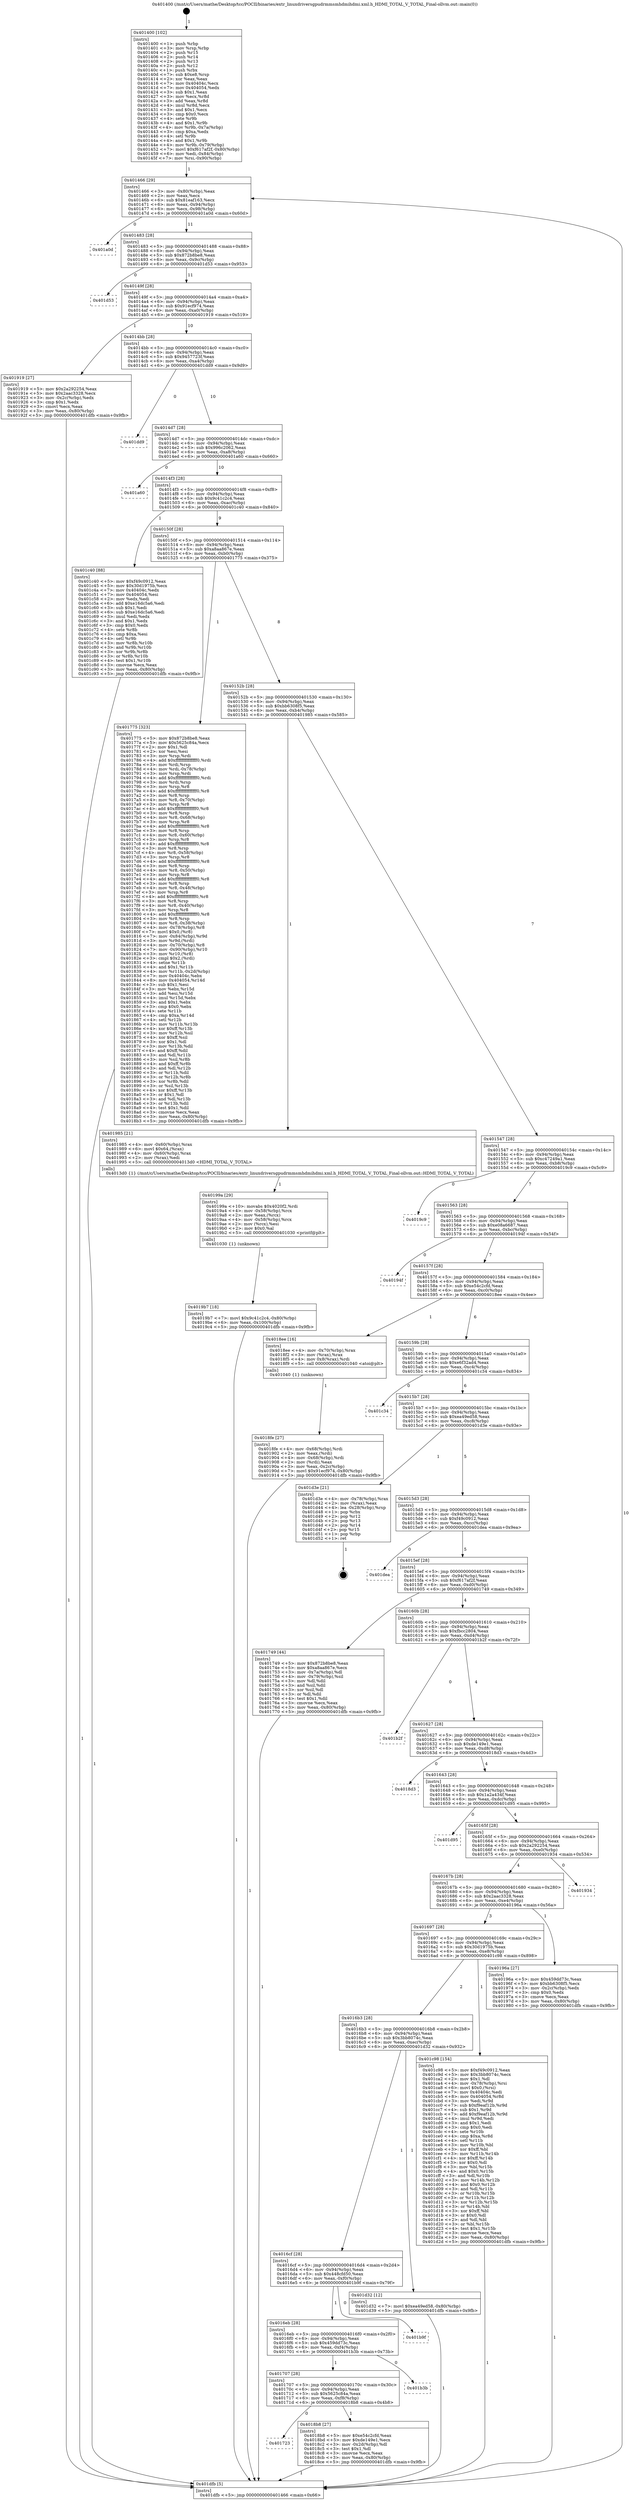 digraph "0x401400" {
  label = "0x401400 (/mnt/c/Users/mathe/Desktop/tcc/POCII/binaries/extr_linuxdriversgpudrmmsmhdmihdmi.xml.h_HDMI_TOTAL_V_TOTAL_Final-ollvm.out::main(0))"
  labelloc = "t"
  node[shape=record]

  Entry [label="",width=0.3,height=0.3,shape=circle,fillcolor=black,style=filled]
  "0x401466" [label="{
     0x401466 [29]\l
     | [instrs]\l
     &nbsp;&nbsp;0x401466 \<+3\>: mov -0x80(%rbp),%eax\l
     &nbsp;&nbsp;0x401469 \<+2\>: mov %eax,%ecx\l
     &nbsp;&nbsp;0x40146b \<+6\>: sub $0x81eaf163,%ecx\l
     &nbsp;&nbsp;0x401471 \<+6\>: mov %eax,-0x94(%rbp)\l
     &nbsp;&nbsp;0x401477 \<+6\>: mov %ecx,-0x98(%rbp)\l
     &nbsp;&nbsp;0x40147d \<+6\>: je 0000000000401a0d \<main+0x60d\>\l
  }"]
  "0x401a0d" [label="{
     0x401a0d\l
  }", style=dashed]
  "0x401483" [label="{
     0x401483 [28]\l
     | [instrs]\l
     &nbsp;&nbsp;0x401483 \<+5\>: jmp 0000000000401488 \<main+0x88\>\l
     &nbsp;&nbsp;0x401488 \<+6\>: mov -0x94(%rbp),%eax\l
     &nbsp;&nbsp;0x40148e \<+5\>: sub $0x872b8be8,%eax\l
     &nbsp;&nbsp;0x401493 \<+6\>: mov %eax,-0x9c(%rbp)\l
     &nbsp;&nbsp;0x401499 \<+6\>: je 0000000000401d53 \<main+0x953\>\l
  }"]
  Exit [label="",width=0.3,height=0.3,shape=circle,fillcolor=black,style=filled,peripheries=2]
  "0x401d53" [label="{
     0x401d53\l
  }", style=dashed]
  "0x40149f" [label="{
     0x40149f [28]\l
     | [instrs]\l
     &nbsp;&nbsp;0x40149f \<+5\>: jmp 00000000004014a4 \<main+0xa4\>\l
     &nbsp;&nbsp;0x4014a4 \<+6\>: mov -0x94(%rbp),%eax\l
     &nbsp;&nbsp;0x4014aa \<+5\>: sub $0x91ecf974,%eax\l
     &nbsp;&nbsp;0x4014af \<+6\>: mov %eax,-0xa0(%rbp)\l
     &nbsp;&nbsp;0x4014b5 \<+6\>: je 0000000000401919 \<main+0x519\>\l
  }"]
  "0x4019b7" [label="{
     0x4019b7 [18]\l
     | [instrs]\l
     &nbsp;&nbsp;0x4019b7 \<+7\>: movl $0x9c41c2c4,-0x80(%rbp)\l
     &nbsp;&nbsp;0x4019be \<+6\>: mov %eax,-0x100(%rbp)\l
     &nbsp;&nbsp;0x4019c4 \<+5\>: jmp 0000000000401dfb \<main+0x9fb\>\l
  }"]
  "0x401919" [label="{
     0x401919 [27]\l
     | [instrs]\l
     &nbsp;&nbsp;0x401919 \<+5\>: mov $0x2a292254,%eax\l
     &nbsp;&nbsp;0x40191e \<+5\>: mov $0x2aac3328,%ecx\l
     &nbsp;&nbsp;0x401923 \<+3\>: mov -0x2c(%rbp),%edx\l
     &nbsp;&nbsp;0x401926 \<+3\>: cmp $0x1,%edx\l
     &nbsp;&nbsp;0x401929 \<+3\>: cmovl %ecx,%eax\l
     &nbsp;&nbsp;0x40192c \<+3\>: mov %eax,-0x80(%rbp)\l
     &nbsp;&nbsp;0x40192f \<+5\>: jmp 0000000000401dfb \<main+0x9fb\>\l
  }"]
  "0x4014bb" [label="{
     0x4014bb [28]\l
     | [instrs]\l
     &nbsp;&nbsp;0x4014bb \<+5\>: jmp 00000000004014c0 \<main+0xc0\>\l
     &nbsp;&nbsp;0x4014c0 \<+6\>: mov -0x94(%rbp),%eax\l
     &nbsp;&nbsp;0x4014c6 \<+5\>: sub $0x9457723f,%eax\l
     &nbsp;&nbsp;0x4014cb \<+6\>: mov %eax,-0xa4(%rbp)\l
     &nbsp;&nbsp;0x4014d1 \<+6\>: je 0000000000401dd9 \<main+0x9d9\>\l
  }"]
  "0x40199a" [label="{
     0x40199a [29]\l
     | [instrs]\l
     &nbsp;&nbsp;0x40199a \<+10\>: movabs $0x4020f2,%rdi\l
     &nbsp;&nbsp;0x4019a4 \<+4\>: mov -0x58(%rbp),%rcx\l
     &nbsp;&nbsp;0x4019a8 \<+2\>: mov %eax,(%rcx)\l
     &nbsp;&nbsp;0x4019aa \<+4\>: mov -0x58(%rbp),%rcx\l
     &nbsp;&nbsp;0x4019ae \<+2\>: mov (%rcx),%esi\l
     &nbsp;&nbsp;0x4019b0 \<+2\>: mov $0x0,%al\l
     &nbsp;&nbsp;0x4019b2 \<+5\>: call 0000000000401030 \<printf@plt\>\l
     | [calls]\l
     &nbsp;&nbsp;0x401030 \{1\} (unknown)\l
  }"]
  "0x401dd9" [label="{
     0x401dd9\l
  }", style=dashed]
  "0x4014d7" [label="{
     0x4014d7 [28]\l
     | [instrs]\l
     &nbsp;&nbsp;0x4014d7 \<+5\>: jmp 00000000004014dc \<main+0xdc\>\l
     &nbsp;&nbsp;0x4014dc \<+6\>: mov -0x94(%rbp),%eax\l
     &nbsp;&nbsp;0x4014e2 \<+5\>: sub $0x996c2062,%eax\l
     &nbsp;&nbsp;0x4014e7 \<+6\>: mov %eax,-0xa8(%rbp)\l
     &nbsp;&nbsp;0x4014ed \<+6\>: je 0000000000401a60 \<main+0x660\>\l
  }"]
  "0x4018fe" [label="{
     0x4018fe [27]\l
     | [instrs]\l
     &nbsp;&nbsp;0x4018fe \<+4\>: mov -0x68(%rbp),%rdi\l
     &nbsp;&nbsp;0x401902 \<+2\>: mov %eax,(%rdi)\l
     &nbsp;&nbsp;0x401904 \<+4\>: mov -0x68(%rbp),%rdi\l
     &nbsp;&nbsp;0x401908 \<+2\>: mov (%rdi),%eax\l
     &nbsp;&nbsp;0x40190a \<+3\>: mov %eax,-0x2c(%rbp)\l
     &nbsp;&nbsp;0x40190d \<+7\>: movl $0x91ecf974,-0x80(%rbp)\l
     &nbsp;&nbsp;0x401914 \<+5\>: jmp 0000000000401dfb \<main+0x9fb\>\l
  }"]
  "0x401a60" [label="{
     0x401a60\l
  }", style=dashed]
  "0x4014f3" [label="{
     0x4014f3 [28]\l
     | [instrs]\l
     &nbsp;&nbsp;0x4014f3 \<+5\>: jmp 00000000004014f8 \<main+0xf8\>\l
     &nbsp;&nbsp;0x4014f8 \<+6\>: mov -0x94(%rbp),%eax\l
     &nbsp;&nbsp;0x4014fe \<+5\>: sub $0x9c41c2c4,%eax\l
     &nbsp;&nbsp;0x401503 \<+6\>: mov %eax,-0xac(%rbp)\l
     &nbsp;&nbsp;0x401509 \<+6\>: je 0000000000401c40 \<main+0x840\>\l
  }"]
  "0x401723" [label="{
     0x401723\l
  }", style=dashed]
  "0x401c40" [label="{
     0x401c40 [88]\l
     | [instrs]\l
     &nbsp;&nbsp;0x401c40 \<+5\>: mov $0xf49c0912,%eax\l
     &nbsp;&nbsp;0x401c45 \<+5\>: mov $0x30d1975b,%ecx\l
     &nbsp;&nbsp;0x401c4a \<+7\>: mov 0x40404c,%edx\l
     &nbsp;&nbsp;0x401c51 \<+7\>: mov 0x404054,%esi\l
     &nbsp;&nbsp;0x401c58 \<+2\>: mov %edx,%edi\l
     &nbsp;&nbsp;0x401c5a \<+6\>: add $0xe16dc5a6,%edi\l
     &nbsp;&nbsp;0x401c60 \<+3\>: sub $0x1,%edi\l
     &nbsp;&nbsp;0x401c63 \<+6\>: sub $0xe16dc5a6,%edi\l
     &nbsp;&nbsp;0x401c69 \<+3\>: imul %edi,%edx\l
     &nbsp;&nbsp;0x401c6c \<+3\>: and $0x1,%edx\l
     &nbsp;&nbsp;0x401c6f \<+3\>: cmp $0x0,%edx\l
     &nbsp;&nbsp;0x401c72 \<+4\>: sete %r8b\l
     &nbsp;&nbsp;0x401c76 \<+3\>: cmp $0xa,%esi\l
     &nbsp;&nbsp;0x401c79 \<+4\>: setl %r9b\l
     &nbsp;&nbsp;0x401c7d \<+3\>: mov %r8b,%r10b\l
     &nbsp;&nbsp;0x401c80 \<+3\>: and %r9b,%r10b\l
     &nbsp;&nbsp;0x401c83 \<+3\>: xor %r9b,%r8b\l
     &nbsp;&nbsp;0x401c86 \<+3\>: or %r8b,%r10b\l
     &nbsp;&nbsp;0x401c89 \<+4\>: test $0x1,%r10b\l
     &nbsp;&nbsp;0x401c8d \<+3\>: cmovne %ecx,%eax\l
     &nbsp;&nbsp;0x401c90 \<+3\>: mov %eax,-0x80(%rbp)\l
     &nbsp;&nbsp;0x401c93 \<+5\>: jmp 0000000000401dfb \<main+0x9fb\>\l
  }"]
  "0x40150f" [label="{
     0x40150f [28]\l
     | [instrs]\l
     &nbsp;&nbsp;0x40150f \<+5\>: jmp 0000000000401514 \<main+0x114\>\l
     &nbsp;&nbsp;0x401514 \<+6\>: mov -0x94(%rbp),%eax\l
     &nbsp;&nbsp;0x40151a \<+5\>: sub $0xa8aa867e,%eax\l
     &nbsp;&nbsp;0x40151f \<+6\>: mov %eax,-0xb0(%rbp)\l
     &nbsp;&nbsp;0x401525 \<+6\>: je 0000000000401775 \<main+0x375\>\l
  }"]
  "0x4018b8" [label="{
     0x4018b8 [27]\l
     | [instrs]\l
     &nbsp;&nbsp;0x4018b8 \<+5\>: mov $0xe54c2cfd,%eax\l
     &nbsp;&nbsp;0x4018bd \<+5\>: mov $0xde149e1,%ecx\l
     &nbsp;&nbsp;0x4018c2 \<+3\>: mov -0x2d(%rbp),%dl\l
     &nbsp;&nbsp;0x4018c5 \<+3\>: test $0x1,%dl\l
     &nbsp;&nbsp;0x4018c8 \<+3\>: cmovne %ecx,%eax\l
     &nbsp;&nbsp;0x4018cb \<+3\>: mov %eax,-0x80(%rbp)\l
     &nbsp;&nbsp;0x4018ce \<+5\>: jmp 0000000000401dfb \<main+0x9fb\>\l
  }"]
  "0x401775" [label="{
     0x401775 [323]\l
     | [instrs]\l
     &nbsp;&nbsp;0x401775 \<+5\>: mov $0x872b8be8,%eax\l
     &nbsp;&nbsp;0x40177a \<+5\>: mov $0x5625c84a,%ecx\l
     &nbsp;&nbsp;0x40177f \<+2\>: mov $0x1,%dl\l
     &nbsp;&nbsp;0x401781 \<+2\>: xor %esi,%esi\l
     &nbsp;&nbsp;0x401783 \<+3\>: mov %rsp,%rdi\l
     &nbsp;&nbsp;0x401786 \<+4\>: add $0xfffffffffffffff0,%rdi\l
     &nbsp;&nbsp;0x40178a \<+3\>: mov %rdi,%rsp\l
     &nbsp;&nbsp;0x40178d \<+4\>: mov %rdi,-0x78(%rbp)\l
     &nbsp;&nbsp;0x401791 \<+3\>: mov %rsp,%rdi\l
     &nbsp;&nbsp;0x401794 \<+4\>: add $0xfffffffffffffff0,%rdi\l
     &nbsp;&nbsp;0x401798 \<+3\>: mov %rdi,%rsp\l
     &nbsp;&nbsp;0x40179b \<+3\>: mov %rsp,%r8\l
     &nbsp;&nbsp;0x40179e \<+4\>: add $0xfffffffffffffff0,%r8\l
     &nbsp;&nbsp;0x4017a2 \<+3\>: mov %r8,%rsp\l
     &nbsp;&nbsp;0x4017a5 \<+4\>: mov %r8,-0x70(%rbp)\l
     &nbsp;&nbsp;0x4017a9 \<+3\>: mov %rsp,%r8\l
     &nbsp;&nbsp;0x4017ac \<+4\>: add $0xfffffffffffffff0,%r8\l
     &nbsp;&nbsp;0x4017b0 \<+3\>: mov %r8,%rsp\l
     &nbsp;&nbsp;0x4017b3 \<+4\>: mov %r8,-0x68(%rbp)\l
     &nbsp;&nbsp;0x4017b7 \<+3\>: mov %rsp,%r8\l
     &nbsp;&nbsp;0x4017ba \<+4\>: add $0xfffffffffffffff0,%r8\l
     &nbsp;&nbsp;0x4017be \<+3\>: mov %r8,%rsp\l
     &nbsp;&nbsp;0x4017c1 \<+4\>: mov %r8,-0x60(%rbp)\l
     &nbsp;&nbsp;0x4017c5 \<+3\>: mov %rsp,%r8\l
     &nbsp;&nbsp;0x4017c8 \<+4\>: add $0xfffffffffffffff0,%r8\l
     &nbsp;&nbsp;0x4017cc \<+3\>: mov %r8,%rsp\l
     &nbsp;&nbsp;0x4017cf \<+4\>: mov %r8,-0x58(%rbp)\l
     &nbsp;&nbsp;0x4017d3 \<+3\>: mov %rsp,%r8\l
     &nbsp;&nbsp;0x4017d6 \<+4\>: add $0xfffffffffffffff0,%r8\l
     &nbsp;&nbsp;0x4017da \<+3\>: mov %r8,%rsp\l
     &nbsp;&nbsp;0x4017dd \<+4\>: mov %r8,-0x50(%rbp)\l
     &nbsp;&nbsp;0x4017e1 \<+3\>: mov %rsp,%r8\l
     &nbsp;&nbsp;0x4017e4 \<+4\>: add $0xfffffffffffffff0,%r8\l
     &nbsp;&nbsp;0x4017e8 \<+3\>: mov %r8,%rsp\l
     &nbsp;&nbsp;0x4017eb \<+4\>: mov %r8,-0x48(%rbp)\l
     &nbsp;&nbsp;0x4017ef \<+3\>: mov %rsp,%r8\l
     &nbsp;&nbsp;0x4017f2 \<+4\>: add $0xfffffffffffffff0,%r8\l
     &nbsp;&nbsp;0x4017f6 \<+3\>: mov %r8,%rsp\l
     &nbsp;&nbsp;0x4017f9 \<+4\>: mov %r8,-0x40(%rbp)\l
     &nbsp;&nbsp;0x4017fd \<+3\>: mov %rsp,%r8\l
     &nbsp;&nbsp;0x401800 \<+4\>: add $0xfffffffffffffff0,%r8\l
     &nbsp;&nbsp;0x401804 \<+3\>: mov %r8,%rsp\l
     &nbsp;&nbsp;0x401807 \<+4\>: mov %r8,-0x38(%rbp)\l
     &nbsp;&nbsp;0x40180b \<+4\>: mov -0x78(%rbp),%r8\l
     &nbsp;&nbsp;0x40180f \<+7\>: movl $0x0,(%r8)\l
     &nbsp;&nbsp;0x401816 \<+7\>: mov -0x84(%rbp),%r9d\l
     &nbsp;&nbsp;0x40181d \<+3\>: mov %r9d,(%rdi)\l
     &nbsp;&nbsp;0x401820 \<+4\>: mov -0x70(%rbp),%r8\l
     &nbsp;&nbsp;0x401824 \<+7\>: mov -0x90(%rbp),%r10\l
     &nbsp;&nbsp;0x40182b \<+3\>: mov %r10,(%r8)\l
     &nbsp;&nbsp;0x40182e \<+3\>: cmpl $0x2,(%rdi)\l
     &nbsp;&nbsp;0x401831 \<+4\>: setne %r11b\l
     &nbsp;&nbsp;0x401835 \<+4\>: and $0x1,%r11b\l
     &nbsp;&nbsp;0x401839 \<+4\>: mov %r11b,-0x2d(%rbp)\l
     &nbsp;&nbsp;0x40183d \<+7\>: mov 0x40404c,%ebx\l
     &nbsp;&nbsp;0x401844 \<+8\>: mov 0x404054,%r14d\l
     &nbsp;&nbsp;0x40184c \<+3\>: sub $0x1,%esi\l
     &nbsp;&nbsp;0x40184f \<+3\>: mov %ebx,%r15d\l
     &nbsp;&nbsp;0x401852 \<+3\>: add %esi,%r15d\l
     &nbsp;&nbsp;0x401855 \<+4\>: imul %r15d,%ebx\l
     &nbsp;&nbsp;0x401859 \<+3\>: and $0x1,%ebx\l
     &nbsp;&nbsp;0x40185c \<+3\>: cmp $0x0,%ebx\l
     &nbsp;&nbsp;0x40185f \<+4\>: sete %r11b\l
     &nbsp;&nbsp;0x401863 \<+4\>: cmp $0xa,%r14d\l
     &nbsp;&nbsp;0x401867 \<+4\>: setl %r12b\l
     &nbsp;&nbsp;0x40186b \<+3\>: mov %r11b,%r13b\l
     &nbsp;&nbsp;0x40186e \<+4\>: xor $0xff,%r13b\l
     &nbsp;&nbsp;0x401872 \<+3\>: mov %r12b,%sil\l
     &nbsp;&nbsp;0x401875 \<+4\>: xor $0xff,%sil\l
     &nbsp;&nbsp;0x401879 \<+3\>: xor $0x1,%dl\l
     &nbsp;&nbsp;0x40187c \<+3\>: mov %r13b,%dil\l
     &nbsp;&nbsp;0x40187f \<+4\>: and $0xff,%dil\l
     &nbsp;&nbsp;0x401883 \<+3\>: and %dl,%r11b\l
     &nbsp;&nbsp;0x401886 \<+3\>: mov %sil,%r8b\l
     &nbsp;&nbsp;0x401889 \<+4\>: and $0xff,%r8b\l
     &nbsp;&nbsp;0x40188d \<+3\>: and %dl,%r12b\l
     &nbsp;&nbsp;0x401890 \<+3\>: or %r11b,%dil\l
     &nbsp;&nbsp;0x401893 \<+3\>: or %r12b,%r8b\l
     &nbsp;&nbsp;0x401896 \<+3\>: xor %r8b,%dil\l
     &nbsp;&nbsp;0x401899 \<+3\>: or %sil,%r13b\l
     &nbsp;&nbsp;0x40189c \<+4\>: xor $0xff,%r13b\l
     &nbsp;&nbsp;0x4018a0 \<+3\>: or $0x1,%dl\l
     &nbsp;&nbsp;0x4018a3 \<+3\>: and %dl,%r13b\l
     &nbsp;&nbsp;0x4018a6 \<+3\>: or %r13b,%dil\l
     &nbsp;&nbsp;0x4018a9 \<+4\>: test $0x1,%dil\l
     &nbsp;&nbsp;0x4018ad \<+3\>: cmovne %ecx,%eax\l
     &nbsp;&nbsp;0x4018b0 \<+3\>: mov %eax,-0x80(%rbp)\l
     &nbsp;&nbsp;0x4018b3 \<+5\>: jmp 0000000000401dfb \<main+0x9fb\>\l
  }"]
  "0x40152b" [label="{
     0x40152b [28]\l
     | [instrs]\l
     &nbsp;&nbsp;0x40152b \<+5\>: jmp 0000000000401530 \<main+0x130\>\l
     &nbsp;&nbsp;0x401530 \<+6\>: mov -0x94(%rbp),%eax\l
     &nbsp;&nbsp;0x401536 \<+5\>: sub $0xbb6308f5,%eax\l
     &nbsp;&nbsp;0x40153b \<+6\>: mov %eax,-0xb4(%rbp)\l
     &nbsp;&nbsp;0x401541 \<+6\>: je 0000000000401985 \<main+0x585\>\l
  }"]
  "0x401707" [label="{
     0x401707 [28]\l
     | [instrs]\l
     &nbsp;&nbsp;0x401707 \<+5\>: jmp 000000000040170c \<main+0x30c\>\l
     &nbsp;&nbsp;0x40170c \<+6\>: mov -0x94(%rbp),%eax\l
     &nbsp;&nbsp;0x401712 \<+5\>: sub $0x5625c84a,%eax\l
     &nbsp;&nbsp;0x401717 \<+6\>: mov %eax,-0xf8(%rbp)\l
     &nbsp;&nbsp;0x40171d \<+6\>: je 00000000004018b8 \<main+0x4b8\>\l
  }"]
  "0x401985" [label="{
     0x401985 [21]\l
     | [instrs]\l
     &nbsp;&nbsp;0x401985 \<+4\>: mov -0x60(%rbp),%rax\l
     &nbsp;&nbsp;0x401989 \<+6\>: movl $0x64,(%rax)\l
     &nbsp;&nbsp;0x40198f \<+4\>: mov -0x60(%rbp),%rax\l
     &nbsp;&nbsp;0x401993 \<+2\>: mov (%rax),%edi\l
     &nbsp;&nbsp;0x401995 \<+5\>: call 00000000004013d0 \<HDMI_TOTAL_V_TOTAL\>\l
     | [calls]\l
     &nbsp;&nbsp;0x4013d0 \{1\} (/mnt/c/Users/mathe/Desktop/tcc/POCII/binaries/extr_linuxdriversgpudrmmsmhdmihdmi.xml.h_HDMI_TOTAL_V_TOTAL_Final-ollvm.out::HDMI_TOTAL_V_TOTAL)\l
  }"]
  "0x401547" [label="{
     0x401547 [28]\l
     | [instrs]\l
     &nbsp;&nbsp;0x401547 \<+5\>: jmp 000000000040154c \<main+0x14c\>\l
     &nbsp;&nbsp;0x40154c \<+6\>: mov -0x94(%rbp),%eax\l
     &nbsp;&nbsp;0x401552 \<+5\>: sub $0xc47249a1,%eax\l
     &nbsp;&nbsp;0x401557 \<+6\>: mov %eax,-0xb8(%rbp)\l
     &nbsp;&nbsp;0x40155d \<+6\>: je 00000000004019c9 \<main+0x5c9\>\l
  }"]
  "0x401b3b" [label="{
     0x401b3b\l
  }", style=dashed]
  "0x4019c9" [label="{
     0x4019c9\l
  }", style=dashed]
  "0x401563" [label="{
     0x401563 [28]\l
     | [instrs]\l
     &nbsp;&nbsp;0x401563 \<+5\>: jmp 0000000000401568 \<main+0x168\>\l
     &nbsp;&nbsp;0x401568 \<+6\>: mov -0x94(%rbp),%eax\l
     &nbsp;&nbsp;0x40156e \<+5\>: sub $0xe08a6687,%eax\l
     &nbsp;&nbsp;0x401573 \<+6\>: mov %eax,-0xbc(%rbp)\l
     &nbsp;&nbsp;0x401579 \<+6\>: je 000000000040194f \<main+0x54f\>\l
  }"]
  "0x4016eb" [label="{
     0x4016eb [28]\l
     | [instrs]\l
     &nbsp;&nbsp;0x4016eb \<+5\>: jmp 00000000004016f0 \<main+0x2f0\>\l
     &nbsp;&nbsp;0x4016f0 \<+6\>: mov -0x94(%rbp),%eax\l
     &nbsp;&nbsp;0x4016f6 \<+5\>: sub $0x459dd73c,%eax\l
     &nbsp;&nbsp;0x4016fb \<+6\>: mov %eax,-0xf4(%rbp)\l
     &nbsp;&nbsp;0x401701 \<+6\>: je 0000000000401b3b \<main+0x73b\>\l
  }"]
  "0x40194f" [label="{
     0x40194f\l
  }", style=dashed]
  "0x40157f" [label="{
     0x40157f [28]\l
     | [instrs]\l
     &nbsp;&nbsp;0x40157f \<+5\>: jmp 0000000000401584 \<main+0x184\>\l
     &nbsp;&nbsp;0x401584 \<+6\>: mov -0x94(%rbp),%eax\l
     &nbsp;&nbsp;0x40158a \<+5\>: sub $0xe54c2cfd,%eax\l
     &nbsp;&nbsp;0x40158f \<+6\>: mov %eax,-0xc0(%rbp)\l
     &nbsp;&nbsp;0x401595 \<+6\>: je 00000000004018ee \<main+0x4ee\>\l
  }"]
  "0x401b9f" [label="{
     0x401b9f\l
  }", style=dashed]
  "0x4018ee" [label="{
     0x4018ee [16]\l
     | [instrs]\l
     &nbsp;&nbsp;0x4018ee \<+4\>: mov -0x70(%rbp),%rax\l
     &nbsp;&nbsp;0x4018f2 \<+3\>: mov (%rax),%rax\l
     &nbsp;&nbsp;0x4018f5 \<+4\>: mov 0x8(%rax),%rdi\l
     &nbsp;&nbsp;0x4018f9 \<+5\>: call 0000000000401040 \<atoi@plt\>\l
     | [calls]\l
     &nbsp;&nbsp;0x401040 \{1\} (unknown)\l
  }"]
  "0x40159b" [label="{
     0x40159b [28]\l
     | [instrs]\l
     &nbsp;&nbsp;0x40159b \<+5\>: jmp 00000000004015a0 \<main+0x1a0\>\l
     &nbsp;&nbsp;0x4015a0 \<+6\>: mov -0x94(%rbp),%eax\l
     &nbsp;&nbsp;0x4015a6 \<+5\>: sub $0xe6f32ad4,%eax\l
     &nbsp;&nbsp;0x4015ab \<+6\>: mov %eax,-0xc4(%rbp)\l
     &nbsp;&nbsp;0x4015b1 \<+6\>: je 0000000000401c34 \<main+0x834\>\l
  }"]
  "0x4016cf" [label="{
     0x4016cf [28]\l
     | [instrs]\l
     &nbsp;&nbsp;0x4016cf \<+5\>: jmp 00000000004016d4 \<main+0x2d4\>\l
     &nbsp;&nbsp;0x4016d4 \<+6\>: mov -0x94(%rbp),%eax\l
     &nbsp;&nbsp;0x4016da \<+5\>: sub $0x448cfd50,%eax\l
     &nbsp;&nbsp;0x4016df \<+6\>: mov %eax,-0xf0(%rbp)\l
     &nbsp;&nbsp;0x4016e5 \<+6\>: je 0000000000401b9f \<main+0x79f\>\l
  }"]
  "0x401c34" [label="{
     0x401c34\l
  }", style=dashed]
  "0x4015b7" [label="{
     0x4015b7 [28]\l
     | [instrs]\l
     &nbsp;&nbsp;0x4015b7 \<+5\>: jmp 00000000004015bc \<main+0x1bc\>\l
     &nbsp;&nbsp;0x4015bc \<+6\>: mov -0x94(%rbp),%eax\l
     &nbsp;&nbsp;0x4015c2 \<+5\>: sub $0xea49ed58,%eax\l
     &nbsp;&nbsp;0x4015c7 \<+6\>: mov %eax,-0xc8(%rbp)\l
     &nbsp;&nbsp;0x4015cd \<+6\>: je 0000000000401d3e \<main+0x93e\>\l
  }"]
  "0x401d32" [label="{
     0x401d32 [12]\l
     | [instrs]\l
     &nbsp;&nbsp;0x401d32 \<+7\>: movl $0xea49ed58,-0x80(%rbp)\l
     &nbsp;&nbsp;0x401d39 \<+5\>: jmp 0000000000401dfb \<main+0x9fb\>\l
  }"]
  "0x401d3e" [label="{
     0x401d3e [21]\l
     | [instrs]\l
     &nbsp;&nbsp;0x401d3e \<+4\>: mov -0x78(%rbp),%rax\l
     &nbsp;&nbsp;0x401d42 \<+2\>: mov (%rax),%eax\l
     &nbsp;&nbsp;0x401d44 \<+4\>: lea -0x28(%rbp),%rsp\l
     &nbsp;&nbsp;0x401d48 \<+1\>: pop %rbx\l
     &nbsp;&nbsp;0x401d49 \<+2\>: pop %r12\l
     &nbsp;&nbsp;0x401d4b \<+2\>: pop %r13\l
     &nbsp;&nbsp;0x401d4d \<+2\>: pop %r14\l
     &nbsp;&nbsp;0x401d4f \<+2\>: pop %r15\l
     &nbsp;&nbsp;0x401d51 \<+1\>: pop %rbp\l
     &nbsp;&nbsp;0x401d52 \<+1\>: ret\l
  }"]
  "0x4015d3" [label="{
     0x4015d3 [28]\l
     | [instrs]\l
     &nbsp;&nbsp;0x4015d3 \<+5\>: jmp 00000000004015d8 \<main+0x1d8\>\l
     &nbsp;&nbsp;0x4015d8 \<+6\>: mov -0x94(%rbp),%eax\l
     &nbsp;&nbsp;0x4015de \<+5\>: sub $0xf49c0912,%eax\l
     &nbsp;&nbsp;0x4015e3 \<+6\>: mov %eax,-0xcc(%rbp)\l
     &nbsp;&nbsp;0x4015e9 \<+6\>: je 0000000000401dea \<main+0x9ea\>\l
  }"]
  "0x4016b3" [label="{
     0x4016b3 [28]\l
     | [instrs]\l
     &nbsp;&nbsp;0x4016b3 \<+5\>: jmp 00000000004016b8 \<main+0x2b8\>\l
     &nbsp;&nbsp;0x4016b8 \<+6\>: mov -0x94(%rbp),%eax\l
     &nbsp;&nbsp;0x4016be \<+5\>: sub $0x3bb8074c,%eax\l
     &nbsp;&nbsp;0x4016c3 \<+6\>: mov %eax,-0xec(%rbp)\l
     &nbsp;&nbsp;0x4016c9 \<+6\>: je 0000000000401d32 \<main+0x932\>\l
  }"]
  "0x401dea" [label="{
     0x401dea\l
  }", style=dashed]
  "0x4015ef" [label="{
     0x4015ef [28]\l
     | [instrs]\l
     &nbsp;&nbsp;0x4015ef \<+5\>: jmp 00000000004015f4 \<main+0x1f4\>\l
     &nbsp;&nbsp;0x4015f4 \<+6\>: mov -0x94(%rbp),%eax\l
     &nbsp;&nbsp;0x4015fa \<+5\>: sub $0xf617af2f,%eax\l
     &nbsp;&nbsp;0x4015ff \<+6\>: mov %eax,-0xd0(%rbp)\l
     &nbsp;&nbsp;0x401605 \<+6\>: je 0000000000401749 \<main+0x349\>\l
  }"]
  "0x401c98" [label="{
     0x401c98 [154]\l
     | [instrs]\l
     &nbsp;&nbsp;0x401c98 \<+5\>: mov $0xf49c0912,%eax\l
     &nbsp;&nbsp;0x401c9d \<+5\>: mov $0x3bb8074c,%ecx\l
     &nbsp;&nbsp;0x401ca2 \<+2\>: mov $0x1,%dl\l
     &nbsp;&nbsp;0x401ca4 \<+4\>: mov -0x78(%rbp),%rsi\l
     &nbsp;&nbsp;0x401ca8 \<+6\>: movl $0x0,(%rsi)\l
     &nbsp;&nbsp;0x401cae \<+7\>: mov 0x40404c,%edi\l
     &nbsp;&nbsp;0x401cb5 \<+8\>: mov 0x404054,%r8d\l
     &nbsp;&nbsp;0x401cbd \<+3\>: mov %edi,%r9d\l
     &nbsp;&nbsp;0x401cc0 \<+7\>: sub $0xf9eaf12b,%r9d\l
     &nbsp;&nbsp;0x401cc7 \<+4\>: sub $0x1,%r9d\l
     &nbsp;&nbsp;0x401ccb \<+7\>: add $0xf9eaf12b,%r9d\l
     &nbsp;&nbsp;0x401cd2 \<+4\>: imul %r9d,%edi\l
     &nbsp;&nbsp;0x401cd6 \<+3\>: and $0x1,%edi\l
     &nbsp;&nbsp;0x401cd9 \<+3\>: cmp $0x0,%edi\l
     &nbsp;&nbsp;0x401cdc \<+4\>: sete %r10b\l
     &nbsp;&nbsp;0x401ce0 \<+4\>: cmp $0xa,%r8d\l
     &nbsp;&nbsp;0x401ce4 \<+4\>: setl %r11b\l
     &nbsp;&nbsp;0x401ce8 \<+3\>: mov %r10b,%bl\l
     &nbsp;&nbsp;0x401ceb \<+3\>: xor $0xff,%bl\l
     &nbsp;&nbsp;0x401cee \<+3\>: mov %r11b,%r14b\l
     &nbsp;&nbsp;0x401cf1 \<+4\>: xor $0xff,%r14b\l
     &nbsp;&nbsp;0x401cf5 \<+3\>: xor $0x0,%dl\l
     &nbsp;&nbsp;0x401cf8 \<+3\>: mov %bl,%r15b\l
     &nbsp;&nbsp;0x401cfb \<+4\>: and $0x0,%r15b\l
     &nbsp;&nbsp;0x401cff \<+3\>: and %dl,%r10b\l
     &nbsp;&nbsp;0x401d02 \<+3\>: mov %r14b,%r12b\l
     &nbsp;&nbsp;0x401d05 \<+4\>: and $0x0,%r12b\l
     &nbsp;&nbsp;0x401d09 \<+3\>: and %dl,%r11b\l
     &nbsp;&nbsp;0x401d0c \<+3\>: or %r10b,%r15b\l
     &nbsp;&nbsp;0x401d0f \<+3\>: or %r11b,%r12b\l
     &nbsp;&nbsp;0x401d12 \<+3\>: xor %r12b,%r15b\l
     &nbsp;&nbsp;0x401d15 \<+3\>: or %r14b,%bl\l
     &nbsp;&nbsp;0x401d18 \<+3\>: xor $0xff,%bl\l
     &nbsp;&nbsp;0x401d1b \<+3\>: or $0x0,%dl\l
     &nbsp;&nbsp;0x401d1e \<+2\>: and %dl,%bl\l
     &nbsp;&nbsp;0x401d20 \<+3\>: or %bl,%r15b\l
     &nbsp;&nbsp;0x401d23 \<+4\>: test $0x1,%r15b\l
     &nbsp;&nbsp;0x401d27 \<+3\>: cmovne %ecx,%eax\l
     &nbsp;&nbsp;0x401d2a \<+3\>: mov %eax,-0x80(%rbp)\l
     &nbsp;&nbsp;0x401d2d \<+5\>: jmp 0000000000401dfb \<main+0x9fb\>\l
  }"]
  "0x401749" [label="{
     0x401749 [44]\l
     | [instrs]\l
     &nbsp;&nbsp;0x401749 \<+5\>: mov $0x872b8be8,%eax\l
     &nbsp;&nbsp;0x40174e \<+5\>: mov $0xa8aa867e,%ecx\l
     &nbsp;&nbsp;0x401753 \<+3\>: mov -0x7a(%rbp),%dl\l
     &nbsp;&nbsp;0x401756 \<+4\>: mov -0x79(%rbp),%sil\l
     &nbsp;&nbsp;0x40175a \<+3\>: mov %dl,%dil\l
     &nbsp;&nbsp;0x40175d \<+3\>: and %sil,%dil\l
     &nbsp;&nbsp;0x401760 \<+3\>: xor %sil,%dl\l
     &nbsp;&nbsp;0x401763 \<+3\>: or %dl,%dil\l
     &nbsp;&nbsp;0x401766 \<+4\>: test $0x1,%dil\l
     &nbsp;&nbsp;0x40176a \<+3\>: cmovne %ecx,%eax\l
     &nbsp;&nbsp;0x40176d \<+3\>: mov %eax,-0x80(%rbp)\l
     &nbsp;&nbsp;0x401770 \<+5\>: jmp 0000000000401dfb \<main+0x9fb\>\l
  }"]
  "0x40160b" [label="{
     0x40160b [28]\l
     | [instrs]\l
     &nbsp;&nbsp;0x40160b \<+5\>: jmp 0000000000401610 \<main+0x210\>\l
     &nbsp;&nbsp;0x401610 \<+6\>: mov -0x94(%rbp),%eax\l
     &nbsp;&nbsp;0x401616 \<+5\>: sub $0xfbcc2804,%eax\l
     &nbsp;&nbsp;0x40161b \<+6\>: mov %eax,-0xd4(%rbp)\l
     &nbsp;&nbsp;0x401621 \<+6\>: je 0000000000401b2f \<main+0x72f\>\l
  }"]
  "0x401dfb" [label="{
     0x401dfb [5]\l
     | [instrs]\l
     &nbsp;&nbsp;0x401dfb \<+5\>: jmp 0000000000401466 \<main+0x66\>\l
  }"]
  "0x401400" [label="{
     0x401400 [102]\l
     | [instrs]\l
     &nbsp;&nbsp;0x401400 \<+1\>: push %rbp\l
     &nbsp;&nbsp;0x401401 \<+3\>: mov %rsp,%rbp\l
     &nbsp;&nbsp;0x401404 \<+2\>: push %r15\l
     &nbsp;&nbsp;0x401406 \<+2\>: push %r14\l
     &nbsp;&nbsp;0x401408 \<+2\>: push %r13\l
     &nbsp;&nbsp;0x40140a \<+2\>: push %r12\l
     &nbsp;&nbsp;0x40140c \<+1\>: push %rbx\l
     &nbsp;&nbsp;0x40140d \<+7\>: sub $0xe8,%rsp\l
     &nbsp;&nbsp;0x401414 \<+2\>: xor %eax,%eax\l
     &nbsp;&nbsp;0x401416 \<+7\>: mov 0x40404c,%ecx\l
     &nbsp;&nbsp;0x40141d \<+7\>: mov 0x404054,%edx\l
     &nbsp;&nbsp;0x401424 \<+3\>: sub $0x1,%eax\l
     &nbsp;&nbsp;0x401427 \<+3\>: mov %ecx,%r8d\l
     &nbsp;&nbsp;0x40142a \<+3\>: add %eax,%r8d\l
     &nbsp;&nbsp;0x40142d \<+4\>: imul %r8d,%ecx\l
     &nbsp;&nbsp;0x401431 \<+3\>: and $0x1,%ecx\l
     &nbsp;&nbsp;0x401434 \<+3\>: cmp $0x0,%ecx\l
     &nbsp;&nbsp;0x401437 \<+4\>: sete %r9b\l
     &nbsp;&nbsp;0x40143b \<+4\>: and $0x1,%r9b\l
     &nbsp;&nbsp;0x40143f \<+4\>: mov %r9b,-0x7a(%rbp)\l
     &nbsp;&nbsp;0x401443 \<+3\>: cmp $0xa,%edx\l
     &nbsp;&nbsp;0x401446 \<+4\>: setl %r9b\l
     &nbsp;&nbsp;0x40144a \<+4\>: and $0x1,%r9b\l
     &nbsp;&nbsp;0x40144e \<+4\>: mov %r9b,-0x79(%rbp)\l
     &nbsp;&nbsp;0x401452 \<+7\>: movl $0xf617af2f,-0x80(%rbp)\l
     &nbsp;&nbsp;0x401459 \<+6\>: mov %edi,-0x84(%rbp)\l
     &nbsp;&nbsp;0x40145f \<+7\>: mov %rsi,-0x90(%rbp)\l
  }"]
  "0x401697" [label="{
     0x401697 [28]\l
     | [instrs]\l
     &nbsp;&nbsp;0x401697 \<+5\>: jmp 000000000040169c \<main+0x29c\>\l
     &nbsp;&nbsp;0x40169c \<+6\>: mov -0x94(%rbp),%eax\l
     &nbsp;&nbsp;0x4016a2 \<+5\>: sub $0x30d1975b,%eax\l
     &nbsp;&nbsp;0x4016a7 \<+6\>: mov %eax,-0xe8(%rbp)\l
     &nbsp;&nbsp;0x4016ad \<+6\>: je 0000000000401c98 \<main+0x898\>\l
  }"]
  "0x40196a" [label="{
     0x40196a [27]\l
     | [instrs]\l
     &nbsp;&nbsp;0x40196a \<+5\>: mov $0x459dd73c,%eax\l
     &nbsp;&nbsp;0x40196f \<+5\>: mov $0xbb6308f5,%ecx\l
     &nbsp;&nbsp;0x401974 \<+3\>: mov -0x2c(%rbp),%edx\l
     &nbsp;&nbsp;0x401977 \<+3\>: cmp $0x0,%edx\l
     &nbsp;&nbsp;0x40197a \<+3\>: cmove %ecx,%eax\l
     &nbsp;&nbsp;0x40197d \<+3\>: mov %eax,-0x80(%rbp)\l
     &nbsp;&nbsp;0x401980 \<+5\>: jmp 0000000000401dfb \<main+0x9fb\>\l
  }"]
  "0x401b2f" [label="{
     0x401b2f\l
  }", style=dashed]
  "0x401627" [label="{
     0x401627 [28]\l
     | [instrs]\l
     &nbsp;&nbsp;0x401627 \<+5\>: jmp 000000000040162c \<main+0x22c\>\l
     &nbsp;&nbsp;0x40162c \<+6\>: mov -0x94(%rbp),%eax\l
     &nbsp;&nbsp;0x401632 \<+5\>: sub $0xde149e1,%eax\l
     &nbsp;&nbsp;0x401637 \<+6\>: mov %eax,-0xd8(%rbp)\l
     &nbsp;&nbsp;0x40163d \<+6\>: je 00000000004018d3 \<main+0x4d3\>\l
  }"]
  "0x40167b" [label="{
     0x40167b [28]\l
     | [instrs]\l
     &nbsp;&nbsp;0x40167b \<+5\>: jmp 0000000000401680 \<main+0x280\>\l
     &nbsp;&nbsp;0x401680 \<+6\>: mov -0x94(%rbp),%eax\l
     &nbsp;&nbsp;0x401686 \<+5\>: sub $0x2aac3328,%eax\l
     &nbsp;&nbsp;0x40168b \<+6\>: mov %eax,-0xe4(%rbp)\l
     &nbsp;&nbsp;0x401691 \<+6\>: je 000000000040196a \<main+0x56a\>\l
  }"]
  "0x4018d3" [label="{
     0x4018d3\l
  }", style=dashed]
  "0x401643" [label="{
     0x401643 [28]\l
     | [instrs]\l
     &nbsp;&nbsp;0x401643 \<+5\>: jmp 0000000000401648 \<main+0x248\>\l
     &nbsp;&nbsp;0x401648 \<+6\>: mov -0x94(%rbp),%eax\l
     &nbsp;&nbsp;0x40164e \<+5\>: sub $0x1a2a434f,%eax\l
     &nbsp;&nbsp;0x401653 \<+6\>: mov %eax,-0xdc(%rbp)\l
     &nbsp;&nbsp;0x401659 \<+6\>: je 0000000000401d95 \<main+0x995\>\l
  }"]
  "0x401934" [label="{
     0x401934\l
  }", style=dashed]
  "0x401d95" [label="{
     0x401d95\l
  }", style=dashed]
  "0x40165f" [label="{
     0x40165f [28]\l
     | [instrs]\l
     &nbsp;&nbsp;0x40165f \<+5\>: jmp 0000000000401664 \<main+0x264\>\l
     &nbsp;&nbsp;0x401664 \<+6\>: mov -0x94(%rbp),%eax\l
     &nbsp;&nbsp;0x40166a \<+5\>: sub $0x2a292254,%eax\l
     &nbsp;&nbsp;0x40166f \<+6\>: mov %eax,-0xe0(%rbp)\l
     &nbsp;&nbsp;0x401675 \<+6\>: je 0000000000401934 \<main+0x534\>\l
  }"]
  Entry -> "0x401400" [label=" 1"]
  "0x401466" -> "0x401a0d" [label=" 0"]
  "0x401466" -> "0x401483" [label=" 11"]
  "0x401d3e" -> Exit [label=" 1"]
  "0x401483" -> "0x401d53" [label=" 0"]
  "0x401483" -> "0x40149f" [label=" 11"]
  "0x401d32" -> "0x401dfb" [label=" 1"]
  "0x40149f" -> "0x401919" [label=" 1"]
  "0x40149f" -> "0x4014bb" [label=" 10"]
  "0x401c98" -> "0x401dfb" [label=" 1"]
  "0x4014bb" -> "0x401dd9" [label=" 0"]
  "0x4014bb" -> "0x4014d7" [label=" 10"]
  "0x401c40" -> "0x401dfb" [label=" 1"]
  "0x4014d7" -> "0x401a60" [label=" 0"]
  "0x4014d7" -> "0x4014f3" [label=" 10"]
  "0x4019b7" -> "0x401dfb" [label=" 1"]
  "0x4014f3" -> "0x401c40" [label=" 1"]
  "0x4014f3" -> "0x40150f" [label=" 9"]
  "0x40199a" -> "0x4019b7" [label=" 1"]
  "0x40150f" -> "0x401775" [label=" 1"]
  "0x40150f" -> "0x40152b" [label=" 8"]
  "0x401985" -> "0x40199a" [label=" 1"]
  "0x40152b" -> "0x401985" [label=" 1"]
  "0x40152b" -> "0x401547" [label=" 7"]
  "0x401919" -> "0x401dfb" [label=" 1"]
  "0x401547" -> "0x4019c9" [label=" 0"]
  "0x401547" -> "0x401563" [label=" 7"]
  "0x4018fe" -> "0x401dfb" [label=" 1"]
  "0x401563" -> "0x40194f" [label=" 0"]
  "0x401563" -> "0x40157f" [label=" 7"]
  "0x4018b8" -> "0x401dfb" [label=" 1"]
  "0x40157f" -> "0x4018ee" [label=" 1"]
  "0x40157f" -> "0x40159b" [label=" 6"]
  "0x401707" -> "0x401723" [label=" 0"]
  "0x40159b" -> "0x401c34" [label=" 0"]
  "0x40159b" -> "0x4015b7" [label=" 6"]
  "0x40196a" -> "0x401dfb" [label=" 1"]
  "0x4015b7" -> "0x401d3e" [label=" 1"]
  "0x4015b7" -> "0x4015d3" [label=" 5"]
  "0x4016eb" -> "0x401707" [label=" 1"]
  "0x4015d3" -> "0x401dea" [label=" 0"]
  "0x4015d3" -> "0x4015ef" [label=" 5"]
  "0x4018ee" -> "0x4018fe" [label=" 1"]
  "0x4015ef" -> "0x401749" [label=" 1"]
  "0x4015ef" -> "0x40160b" [label=" 4"]
  "0x401749" -> "0x401dfb" [label=" 1"]
  "0x401400" -> "0x401466" [label=" 1"]
  "0x401dfb" -> "0x401466" [label=" 10"]
  "0x4016cf" -> "0x4016eb" [label=" 1"]
  "0x401775" -> "0x401dfb" [label=" 1"]
  "0x401707" -> "0x4018b8" [label=" 1"]
  "0x40160b" -> "0x401b2f" [label=" 0"]
  "0x40160b" -> "0x401627" [label=" 4"]
  "0x4016b3" -> "0x4016cf" [label=" 1"]
  "0x401627" -> "0x4018d3" [label=" 0"]
  "0x401627" -> "0x401643" [label=" 4"]
  "0x4016eb" -> "0x401b3b" [label=" 0"]
  "0x401643" -> "0x401d95" [label=" 0"]
  "0x401643" -> "0x40165f" [label=" 4"]
  "0x401697" -> "0x4016b3" [label=" 2"]
  "0x40165f" -> "0x401934" [label=" 0"]
  "0x40165f" -> "0x40167b" [label=" 4"]
  "0x4016b3" -> "0x401d32" [label=" 1"]
  "0x40167b" -> "0x40196a" [label=" 1"]
  "0x40167b" -> "0x401697" [label=" 3"]
  "0x4016cf" -> "0x401b9f" [label=" 0"]
  "0x401697" -> "0x401c98" [label=" 1"]
}
